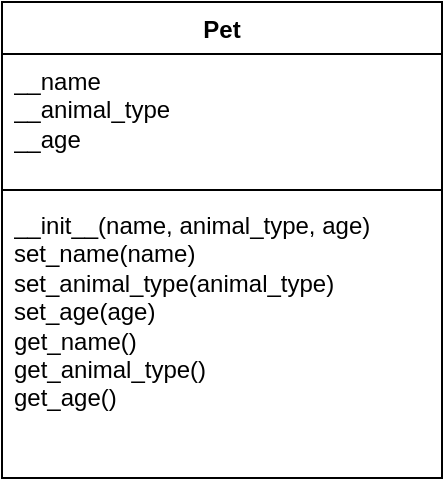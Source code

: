 <mxfile version="22.0.8" type="device">
  <diagram name="Page-1" id="D0TiLPmuBx9UaAavajTB">
    <mxGraphModel dx="1050" dy="581" grid="1" gridSize="10" guides="1" tooltips="1" connect="1" arrows="1" fold="1" page="1" pageScale="1" pageWidth="850" pageHeight="1100" math="0" shadow="0">
      <root>
        <mxCell id="0" />
        <mxCell id="1" parent="0" />
        <mxCell id="A6XOgBezAlWjBPP-sTF6-5" value="Pet" style="swimlane;fontStyle=1;align=center;verticalAlign=top;childLayout=stackLayout;horizontal=1;startSize=26;horizontalStack=0;resizeParent=1;resizeParentMax=0;resizeLast=0;collapsible=1;marginBottom=0;whiteSpace=wrap;html=1;" vertex="1" parent="1">
          <mxGeometry x="340" y="260" width="220" height="238" as="geometry" />
        </mxCell>
        <mxCell id="A6XOgBezAlWjBPP-sTF6-6" value="__name&lt;br&gt;__animal_type&lt;br&gt;__age" style="text;strokeColor=none;fillColor=none;align=left;verticalAlign=top;spacingLeft=4;spacingRight=4;overflow=hidden;rotatable=0;points=[[0,0.5],[1,0.5]];portConstraint=eastwest;whiteSpace=wrap;html=1;" vertex="1" parent="A6XOgBezAlWjBPP-sTF6-5">
          <mxGeometry y="26" width="220" height="64" as="geometry" />
        </mxCell>
        <mxCell id="A6XOgBezAlWjBPP-sTF6-7" value="" style="line;strokeWidth=1;fillColor=none;align=left;verticalAlign=middle;spacingTop=-1;spacingLeft=3;spacingRight=3;rotatable=0;labelPosition=right;points=[];portConstraint=eastwest;strokeColor=inherit;" vertex="1" parent="A6XOgBezAlWjBPP-sTF6-5">
          <mxGeometry y="90" width="220" height="8" as="geometry" />
        </mxCell>
        <mxCell id="A6XOgBezAlWjBPP-sTF6-8" value="__init__(name, animal_type, age)&lt;br&gt;set_name(name)&lt;br&gt;set_animal_type(animal_type)&lt;br&gt;set_age(age)&lt;br&gt;get_name()&lt;br&gt;get_animal_type()&lt;br&gt;get_age()" style="text;strokeColor=none;fillColor=none;align=left;verticalAlign=top;spacingLeft=4;spacingRight=4;overflow=hidden;rotatable=0;points=[[0,0.5],[1,0.5]];portConstraint=eastwest;whiteSpace=wrap;html=1;" vertex="1" parent="A6XOgBezAlWjBPP-sTF6-5">
          <mxGeometry y="98" width="220" height="140" as="geometry" />
        </mxCell>
      </root>
    </mxGraphModel>
  </diagram>
</mxfile>
